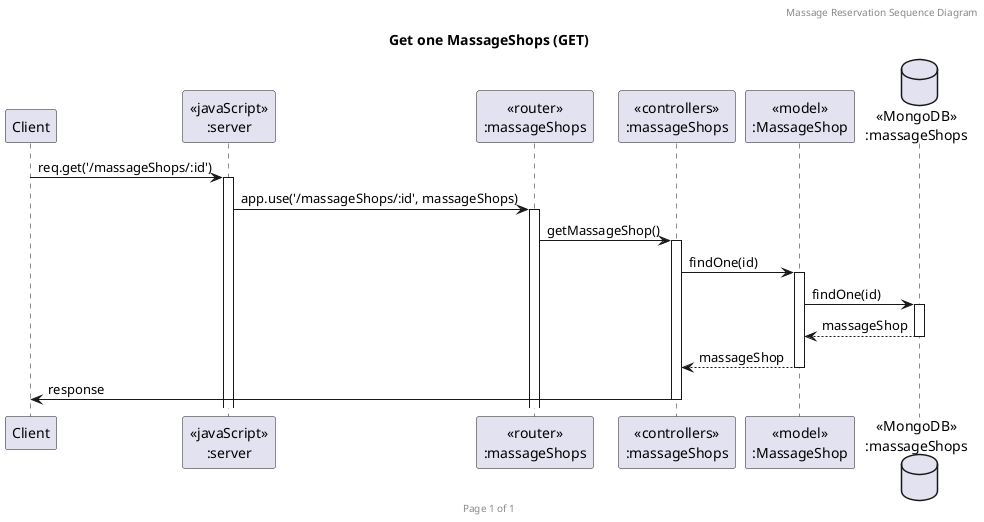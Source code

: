@startuml Get One MassageShops (GET)

title "Get one MassageShops (GET)"
footer Page %page% of %lastpage%
header Massage Reservation Sequence Diagram

participant "Client" as client
participant "<<javaScript>>\n:server" as server
participant "<<router>>\n:massageShops" as routerMassageShops
participant "<<controllers>>\n:massageShops" as controllersMassageShops
participant "<<model>>\n:MassageShop" as modelMassageShop
database "<<MongoDB>>\n:massageShops" as MassageShopsDatabase

client->server ++:req.get('/massageShops/:id')
server->routerMassageShops ++:app.use('/massageShops/:id', massageShops)
routerMassageShops -> controllersMassageShops ++:getMassageShop()
controllersMassageShops->modelMassageShop ++:findOne(id)
modelMassageShop ->MassageShopsDatabase ++: findOne(id)
MassageShopsDatabase --> modelMassageShop --: massageShop
controllersMassageShops <-- modelMassageShop --:massageShop
controllersMassageShops->client --:response

@enduml
